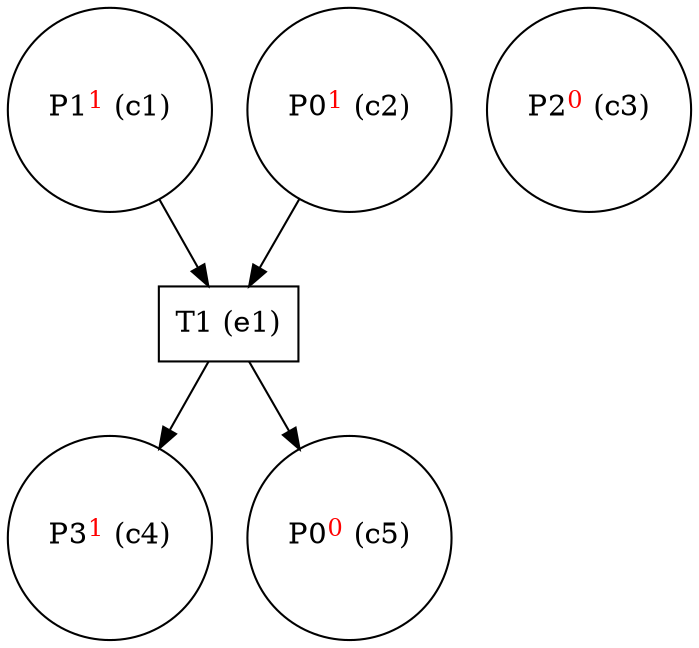 digraph test {
  c1 -> e1;
  c2 -> e1;
  e1 -> c4;
  e1 -> c5;
  c1 [label= <P1<FONT COLOR="red"><SUP>1</SUP></FONT>&nbsp;(c1)> shape=circle];
  c2 [label= <P0<FONT COLOR="red"><SUP>1</SUP></FONT>&nbsp;(c2)> shape=circle];
  c3 [label= <P2<FONT COLOR="red"><SUP>0</SUP></FONT>&nbsp;(c3)> shape=circle];
  c4 [label= <P3<FONT COLOR="red"><SUP>1</SUP></FONT>&nbsp;(c4)> shape=circle];
  c5 [label= <P0<FONT COLOR="red"><SUP>0</SUP></FONT>&nbsp;(c5)> shape=circle];
  e1 [label="T1 (e1)" shape=box];
}
